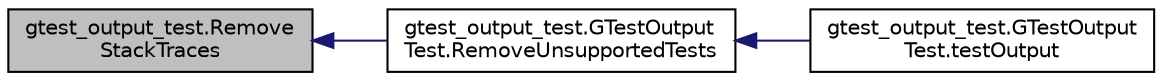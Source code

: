 digraph "gtest_output_test.RemoveStackTraces"
{
  edge [fontname="Helvetica",fontsize="10",labelfontname="Helvetica",labelfontsize="10"];
  node [fontname="Helvetica",fontsize="10",shape=record];
  rankdir="LR";
  Node54 [label="gtest_output_test.Remove\lStackTraces",height=0.2,width=0.4,color="black", fillcolor="grey75", style="filled", fontcolor="black"];
  Node54 -> Node55 [dir="back",color="midnightblue",fontsize="10",style="solid",fontname="Helvetica"];
  Node55 [label="gtest_output_test.GTestOutput\lTest.RemoveUnsupportedTests",height=0.2,width=0.4,color="black", fillcolor="white", style="filled",URL="$de/dbd/classgtest__output__test_1_1_g_test_output_test.html#a63f62268f795adfc5ca91514dbec2873"];
  Node55 -> Node56 [dir="back",color="midnightblue",fontsize="10",style="solid",fontname="Helvetica"];
  Node56 [label="gtest_output_test.GTestOutput\lTest.testOutput",height=0.2,width=0.4,color="black", fillcolor="white", style="filled",URL="$de/dbd/classgtest__output__test_1_1_g_test_output_test.html#a1e6b96f68c5bcb8271de3208fa7f9f64"];
}
